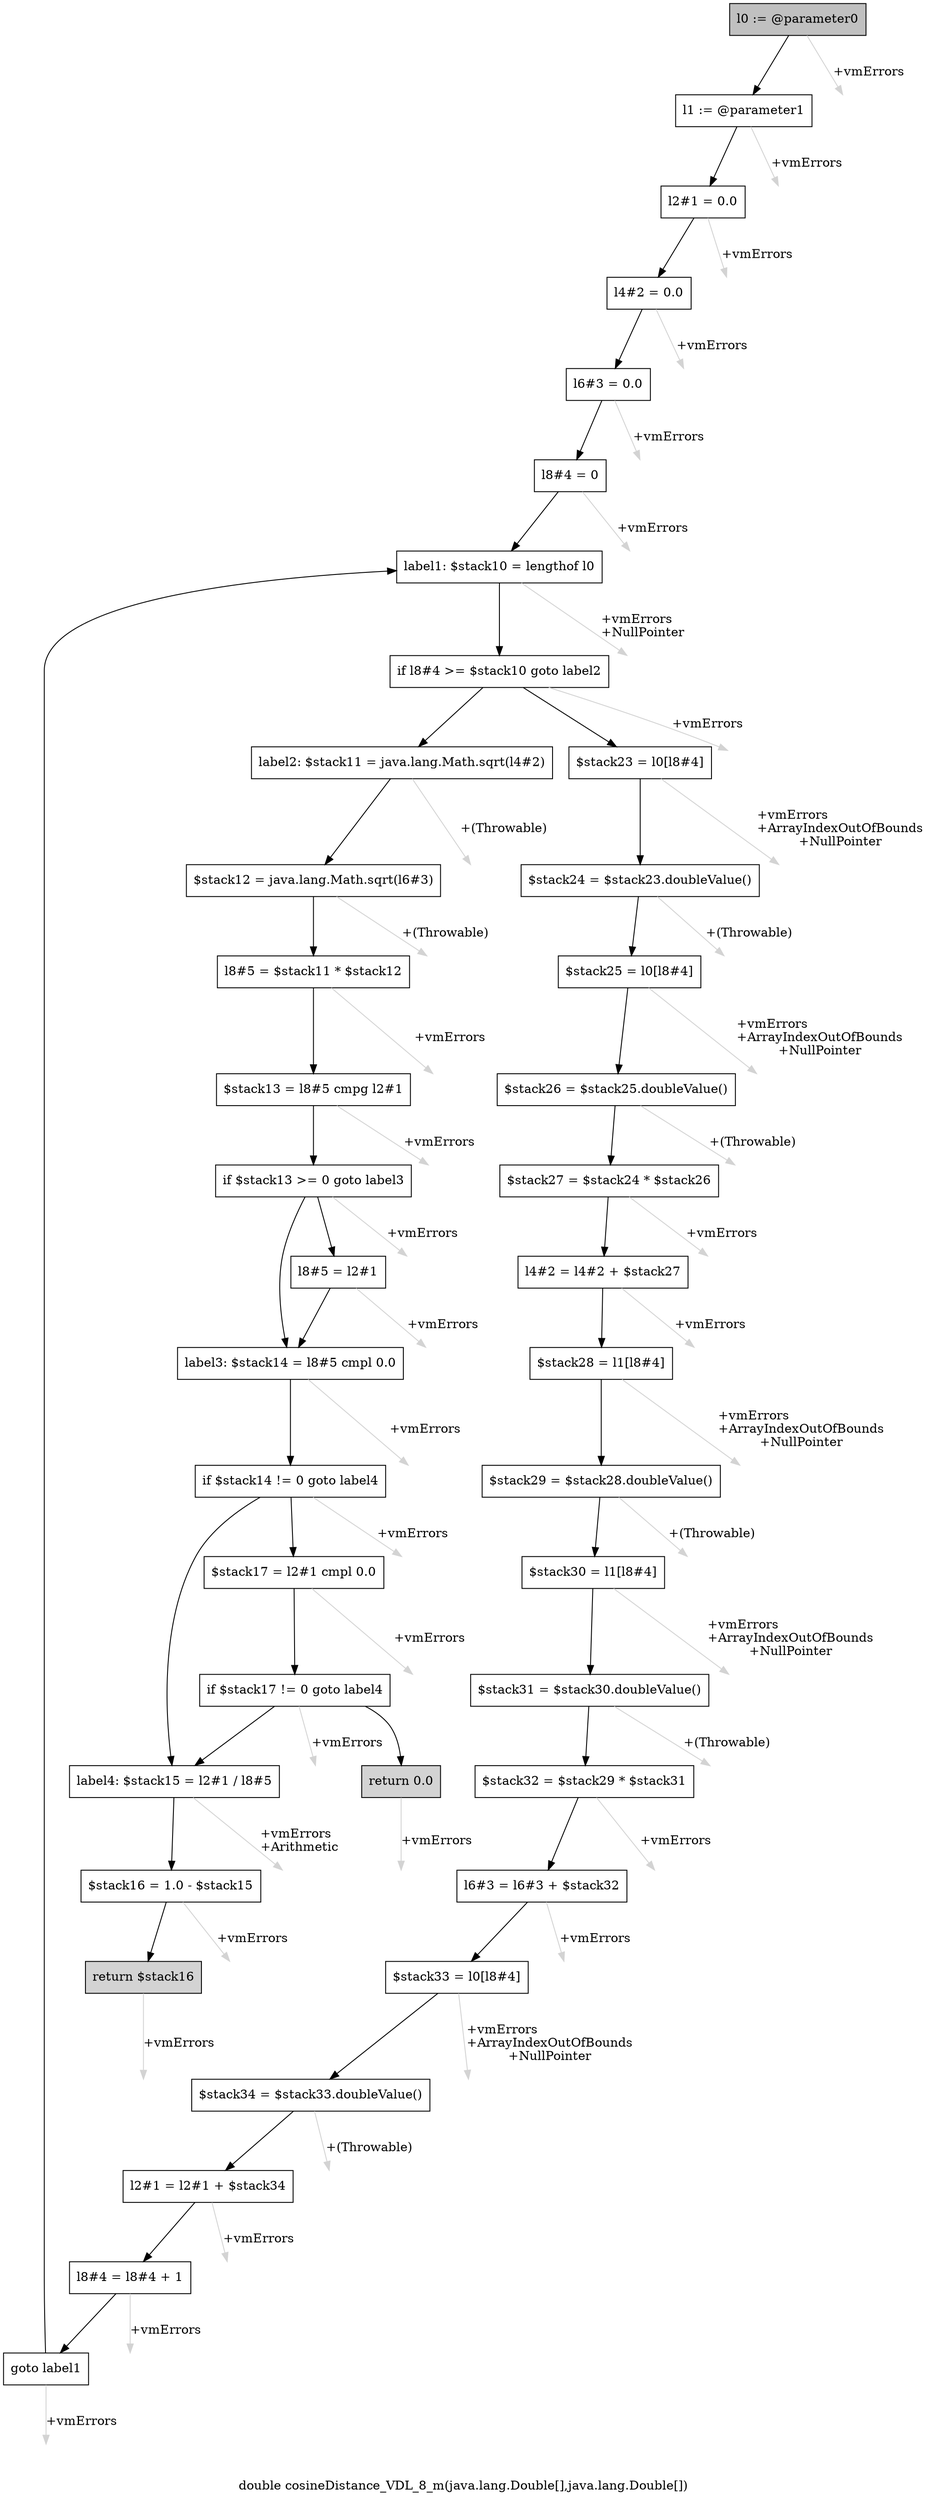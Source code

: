 digraph "double cosineDistance_VDL_8_m(java.lang.Double[],java.lang.Double[])" {
    label="double cosineDistance_VDL_8_m(java.lang.Double[],java.lang.Double[])";
    node [shape=box];
    "0" [style=filled,fillcolor=gray,label="l0 := @parameter0",];
    "1" [label="l1 := @parameter1",];
    "0"->"1" [color=black,];
    "39" [style=invis,label="Esc",];
    "0"->"39" [color=lightgray,label="\l+vmErrors",];
    "2" [label="l2#1 = 0.0",];
    "1"->"2" [color=black,];
    "40" [style=invis,label="Esc",];
    "1"->"40" [color=lightgray,label="\l+vmErrors",];
    "3" [label="l4#2 = 0.0",];
    "2"->"3" [color=black,];
    "41" [style=invis,label="Esc",];
    "2"->"41" [color=lightgray,label="\l+vmErrors",];
    "4" [label="l6#3 = 0.0",];
    "3"->"4" [color=black,];
    "42" [style=invis,label="Esc",];
    "3"->"42" [color=lightgray,label="\l+vmErrors",];
    "5" [label="l8#4 = 0",];
    "4"->"5" [color=black,];
    "43" [style=invis,label="Esc",];
    "4"->"43" [color=lightgray,label="\l+vmErrors",];
    "6" [label="label1: $stack10 = lengthof l0",];
    "5"->"6" [color=black,];
    "44" [style=invis,label="Esc",];
    "5"->"44" [color=lightgray,label="\l+vmErrors",];
    "7" [label="if l8#4 >= $stack10 goto label2",];
    "6"->"7" [color=black,];
    "45" [style=invis,label="Esc",];
    "6"->"45" [color=lightgray,label="\l+vmErrors\l+NullPointer",];
    "8" [label="$stack23 = l0[l8#4]",];
    "7"->"8" [color=black,];
    "25" [label="label2: $stack11 = java.lang.Math.sqrt(l4#2)",];
    "7"->"25" [color=black,];
    "46" [style=invis,label="Esc",];
    "7"->"46" [color=lightgray,label="\l+vmErrors",];
    "9" [label="$stack24 = $stack23.doubleValue()",];
    "8"->"9" [color=black,];
    "47" [style=invis,label="Esc",];
    "8"->"47" [color=lightgray,label="\l+vmErrors\l+ArrayIndexOutOfBounds\l+NullPointer",];
    "10" [label="$stack25 = l0[l8#4]",];
    "9"->"10" [color=black,];
    "48" [style=invis,label="Esc",];
    "9"->"48" [color=lightgray,label="\l+(Throwable)",];
    "11" [label="$stack26 = $stack25.doubleValue()",];
    "10"->"11" [color=black,];
    "49" [style=invis,label="Esc",];
    "10"->"49" [color=lightgray,label="\l+vmErrors\l+ArrayIndexOutOfBounds\l+NullPointer",];
    "12" [label="$stack27 = $stack24 * $stack26",];
    "11"->"12" [color=black,];
    "50" [style=invis,label="Esc",];
    "11"->"50" [color=lightgray,label="\l+(Throwable)",];
    "13" [label="l4#2 = l4#2 + $stack27",];
    "12"->"13" [color=black,];
    "51" [style=invis,label="Esc",];
    "12"->"51" [color=lightgray,label="\l+vmErrors",];
    "14" [label="$stack28 = l1[l8#4]",];
    "13"->"14" [color=black,];
    "52" [style=invis,label="Esc",];
    "13"->"52" [color=lightgray,label="\l+vmErrors",];
    "15" [label="$stack29 = $stack28.doubleValue()",];
    "14"->"15" [color=black,];
    "53" [style=invis,label="Esc",];
    "14"->"53" [color=lightgray,label="\l+vmErrors\l+ArrayIndexOutOfBounds\l+NullPointer",];
    "16" [label="$stack30 = l1[l8#4]",];
    "15"->"16" [color=black,];
    "54" [style=invis,label="Esc",];
    "15"->"54" [color=lightgray,label="\l+(Throwable)",];
    "17" [label="$stack31 = $stack30.doubleValue()",];
    "16"->"17" [color=black,];
    "55" [style=invis,label="Esc",];
    "16"->"55" [color=lightgray,label="\l+vmErrors\l+ArrayIndexOutOfBounds\l+NullPointer",];
    "18" [label="$stack32 = $stack29 * $stack31",];
    "17"->"18" [color=black,];
    "56" [style=invis,label="Esc",];
    "17"->"56" [color=lightgray,label="\l+(Throwable)",];
    "19" [label="l6#3 = l6#3 + $stack32",];
    "18"->"19" [color=black,];
    "57" [style=invis,label="Esc",];
    "18"->"57" [color=lightgray,label="\l+vmErrors",];
    "20" [label="$stack33 = l0[l8#4]",];
    "19"->"20" [color=black,];
    "58" [style=invis,label="Esc",];
    "19"->"58" [color=lightgray,label="\l+vmErrors",];
    "21" [label="$stack34 = $stack33.doubleValue()",];
    "20"->"21" [color=black,];
    "59" [style=invis,label="Esc",];
    "20"->"59" [color=lightgray,label="\l+vmErrors\l+ArrayIndexOutOfBounds\l+NullPointer",];
    "22" [label="l2#1 = l2#1 + $stack34",];
    "21"->"22" [color=black,];
    "60" [style=invis,label="Esc",];
    "21"->"60" [color=lightgray,label="\l+(Throwable)",];
    "23" [label="l8#4 = l8#4 + 1",];
    "22"->"23" [color=black,];
    "61" [style=invis,label="Esc",];
    "22"->"61" [color=lightgray,label="\l+vmErrors",];
    "24" [label="goto label1",];
    "23"->"24" [color=black,];
    "62" [style=invis,label="Esc",];
    "23"->"62" [color=lightgray,label="\l+vmErrors",];
    "24"->"6" [color=black,];
    "63" [style=invis,label="Esc",];
    "24"->"63" [color=lightgray,label="\l+vmErrors",];
    "26" [label="$stack12 = java.lang.Math.sqrt(l6#3)",];
    "25"->"26" [color=black,];
    "64" [style=invis,label="Esc",];
    "25"->"64" [color=lightgray,label="\l+(Throwable)",];
    "27" [label="l8#5 = $stack11 * $stack12",];
    "26"->"27" [color=black,];
    "65" [style=invis,label="Esc",];
    "26"->"65" [color=lightgray,label="\l+(Throwable)",];
    "28" [label="$stack13 = l8#5 cmpg l2#1",];
    "27"->"28" [color=black,];
    "66" [style=invis,label="Esc",];
    "27"->"66" [color=lightgray,label="\l+vmErrors",];
    "29" [label="if $stack13 >= 0 goto label3",];
    "28"->"29" [color=black,];
    "67" [style=invis,label="Esc",];
    "28"->"67" [color=lightgray,label="\l+vmErrors",];
    "30" [label="l8#5 = l2#1",];
    "29"->"30" [color=black,];
    "31" [label="label3: $stack14 = l8#5 cmpl 0.0",];
    "29"->"31" [color=black,];
    "68" [style=invis,label="Esc",];
    "29"->"68" [color=lightgray,label="\l+vmErrors",];
    "30"->"31" [color=black,];
    "69" [style=invis,label="Esc",];
    "30"->"69" [color=lightgray,label="\l+vmErrors",];
    "32" [label="if $stack14 != 0 goto label4",];
    "31"->"32" [color=black,];
    "70" [style=invis,label="Esc",];
    "31"->"70" [color=lightgray,label="\l+vmErrors",];
    "33" [label="$stack17 = l2#1 cmpl 0.0",];
    "32"->"33" [color=black,];
    "36" [label="label4: $stack15 = l2#1 / l8#5",];
    "32"->"36" [color=black,];
    "71" [style=invis,label="Esc",];
    "32"->"71" [color=lightgray,label="\l+vmErrors",];
    "34" [label="if $stack17 != 0 goto label4",];
    "33"->"34" [color=black,];
    "72" [style=invis,label="Esc",];
    "33"->"72" [color=lightgray,label="\l+vmErrors",];
    "35" [style=filled,fillcolor=lightgray,label="return 0.0",];
    "34"->"35" [color=black,];
    "34"->"36" [color=black,];
    "73" [style=invis,label="Esc",];
    "34"->"73" [color=lightgray,label="\l+vmErrors",];
    "74" [style=invis,label="Esc",];
    "35"->"74" [color=lightgray,label="\l+vmErrors",];
    "37" [label="$stack16 = 1.0 - $stack15",];
    "36"->"37" [color=black,];
    "75" [style=invis,label="Esc",];
    "36"->"75" [color=lightgray,label="\l+vmErrors\l+Arithmetic",];
    "38" [style=filled,fillcolor=lightgray,label="return $stack16",];
    "37"->"38" [color=black,];
    "76" [style=invis,label="Esc",];
    "37"->"76" [color=lightgray,label="\l+vmErrors",];
    "77" [style=invis,label="Esc",];
    "38"->"77" [color=lightgray,label="\l+vmErrors",];
}

